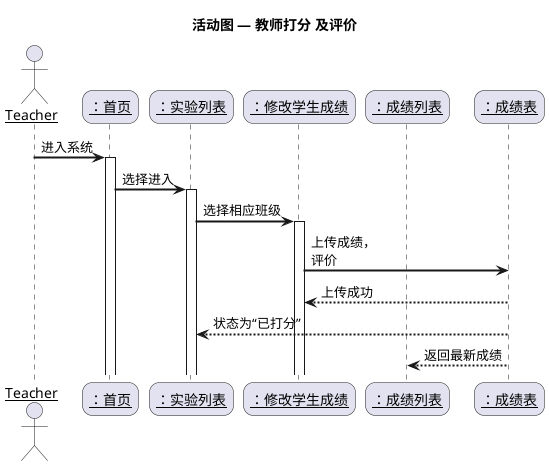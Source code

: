 @startuml
title 活动图 — 教师打分 及评价
skinparam sequenceArrowThickness 2
skinparam roundcorner 20
skinparam maxmessagesize 60
skinparam sequenceParticipant underline

actor Teacher
participant "：首页" as A
participant "：实验列表" as B
participant "：修改学生成绩" as C
participant "：成绩列表" as D
participant "：成绩表" as E

Teacher ->A : 进入系统
activate A

A ->B : 选择进入
activate B

B ->C : 选择相应班级
activate C

C ->E :上传成绩，评价

E -->C :上传成功
E -->B :状态为“已打分”
E -->D :返回最新成绩
@enduml
